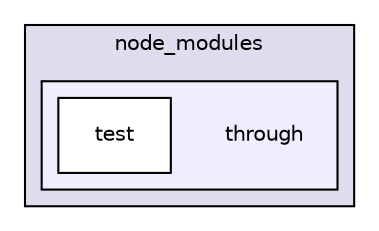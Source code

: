 digraph "gulp-src/node_modules/gulp-html-to-json/node_modules/event-stream/node_modules/through" {
  compound=true
  node [ fontsize="10", fontname="Helvetica"];
  edge [ labelfontsize="10", labelfontname="Helvetica"];
  subgraph clusterdir_b77593aa0de68a9859ef9873ff0aea96 {
    graph [ bgcolor="#ddddee", pencolor="black", label="node_modules" fontname="Helvetica", fontsize="10", URL="dir_b77593aa0de68a9859ef9873ff0aea96.html"]
  subgraph clusterdir_1d8b63014066bb7df9e22e57bde00e85 {
    graph [ bgcolor="#eeeeff", pencolor="black", label="" URL="dir_1d8b63014066bb7df9e22e57bde00e85.html"];
    dir_1d8b63014066bb7df9e22e57bde00e85 [shape=plaintext label="through"];
    dir_101258ddf563c52aef662f5d2d25497f [shape=box label="test" color="black" fillcolor="white" style="filled" URL="dir_101258ddf563c52aef662f5d2d25497f.html"];
  }
  }
}
